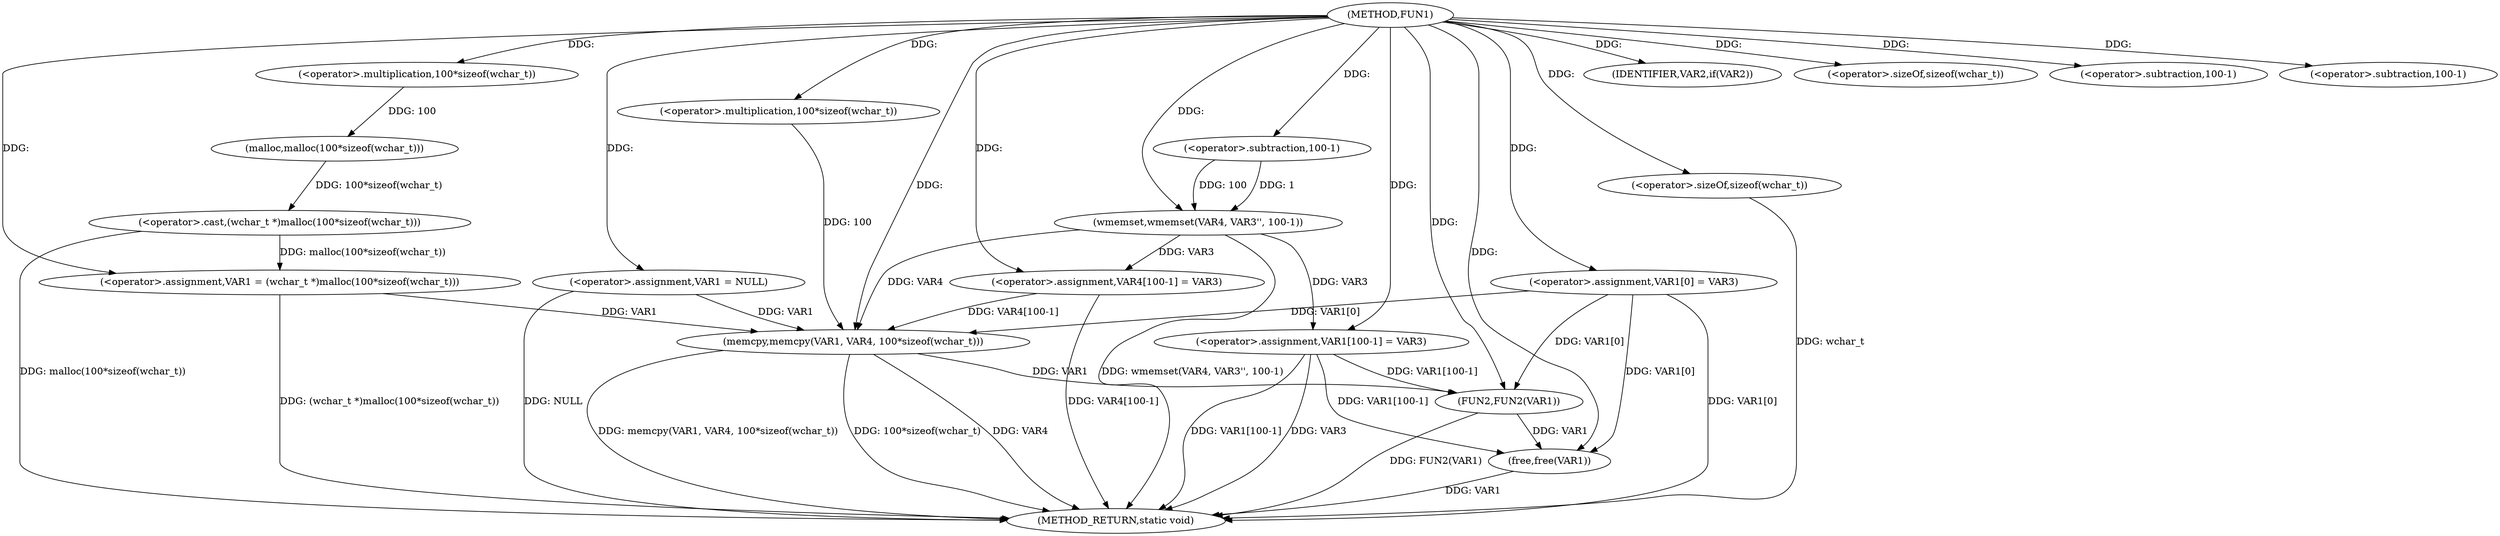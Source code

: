 digraph FUN1 {  
"1000100" [label = "(METHOD,FUN1)" ]
"1000156" [label = "(METHOD_RETURN,static void)" ]
"1000103" [label = "(<operator>.assignment,VAR1 = NULL)" ]
"1000107" [label = "(IDENTIFIER,VAR2,if(VAR2))" ]
"1000109" [label = "(<operator>.assignment,VAR1 = (wchar_t *)malloc(100*sizeof(wchar_t)))" ]
"1000111" [label = "(<operator>.cast,(wchar_t *)malloc(100*sizeof(wchar_t)))" ]
"1000113" [label = "(malloc,malloc(100*sizeof(wchar_t)))" ]
"1000114" [label = "(<operator>.multiplication,100*sizeof(wchar_t))" ]
"1000116" [label = "(<operator>.sizeOf,sizeof(wchar_t))" ]
"1000118" [label = "(<operator>.assignment,VAR1[0] = VAR3)" ]
"1000125" [label = "(wmemset,wmemset(VAR4, VAR3'', 100-1))" ]
"1000128" [label = "(<operator>.subtraction,100-1)" ]
"1000131" [label = "(<operator>.assignment,VAR4[100-1] = VAR3)" ]
"1000134" [label = "(<operator>.subtraction,100-1)" ]
"1000138" [label = "(memcpy,memcpy(VAR1, VAR4, 100*sizeof(wchar_t)))" ]
"1000141" [label = "(<operator>.multiplication,100*sizeof(wchar_t))" ]
"1000143" [label = "(<operator>.sizeOf,sizeof(wchar_t))" ]
"1000145" [label = "(<operator>.assignment,VAR1[100-1] = VAR3)" ]
"1000148" [label = "(<operator>.subtraction,100-1)" ]
"1000152" [label = "(FUN2,FUN2(VAR1))" ]
"1000154" [label = "(free,free(VAR1))" ]
  "1000125" -> "1000156"  [ label = "DDG: wmemset(VAR4, VAR3'', 100-1)"] 
  "1000145" -> "1000156"  [ label = "DDG: VAR3"] 
  "1000103" -> "1000156"  [ label = "DDG: NULL"] 
  "1000111" -> "1000156"  [ label = "DDG: malloc(100*sizeof(wchar_t))"] 
  "1000138" -> "1000156"  [ label = "DDG: memcpy(VAR1, VAR4, 100*sizeof(wchar_t))"] 
  "1000118" -> "1000156"  [ label = "DDG: VAR1[0]"] 
  "1000145" -> "1000156"  [ label = "DDG: VAR1[100-1]"] 
  "1000109" -> "1000156"  [ label = "DDG: (wchar_t *)malloc(100*sizeof(wchar_t))"] 
  "1000131" -> "1000156"  [ label = "DDG: VAR4[100-1]"] 
  "1000138" -> "1000156"  [ label = "DDG: 100*sizeof(wchar_t)"] 
  "1000138" -> "1000156"  [ label = "DDG: VAR4"] 
  "1000152" -> "1000156"  [ label = "DDG: FUN2(VAR1)"] 
  "1000154" -> "1000156"  [ label = "DDG: VAR1"] 
  "1000143" -> "1000156"  [ label = "DDG: wchar_t"] 
  "1000100" -> "1000103"  [ label = "DDG: "] 
  "1000100" -> "1000107"  [ label = "DDG: "] 
  "1000111" -> "1000109"  [ label = "DDG: malloc(100*sizeof(wchar_t))"] 
  "1000100" -> "1000109"  [ label = "DDG: "] 
  "1000113" -> "1000111"  [ label = "DDG: 100*sizeof(wchar_t)"] 
  "1000114" -> "1000113"  [ label = "DDG: 100"] 
  "1000100" -> "1000114"  [ label = "DDG: "] 
  "1000100" -> "1000116"  [ label = "DDG: "] 
  "1000100" -> "1000118"  [ label = "DDG: "] 
  "1000100" -> "1000125"  [ label = "DDG: "] 
  "1000128" -> "1000125"  [ label = "DDG: 100"] 
  "1000128" -> "1000125"  [ label = "DDG: 1"] 
  "1000100" -> "1000128"  [ label = "DDG: "] 
  "1000125" -> "1000131"  [ label = "DDG: VAR3"] 
  "1000100" -> "1000131"  [ label = "DDG: "] 
  "1000100" -> "1000134"  [ label = "DDG: "] 
  "1000103" -> "1000138"  [ label = "DDG: VAR1"] 
  "1000109" -> "1000138"  [ label = "DDG: VAR1"] 
  "1000118" -> "1000138"  [ label = "DDG: VAR1[0]"] 
  "1000100" -> "1000138"  [ label = "DDG: "] 
  "1000125" -> "1000138"  [ label = "DDG: VAR4"] 
  "1000131" -> "1000138"  [ label = "DDG: VAR4[100-1]"] 
  "1000141" -> "1000138"  [ label = "DDG: 100"] 
  "1000100" -> "1000141"  [ label = "DDG: "] 
  "1000100" -> "1000143"  [ label = "DDG: "] 
  "1000100" -> "1000145"  [ label = "DDG: "] 
  "1000125" -> "1000145"  [ label = "DDG: VAR3"] 
  "1000100" -> "1000148"  [ label = "DDG: "] 
  "1000138" -> "1000152"  [ label = "DDG: VAR1"] 
  "1000118" -> "1000152"  [ label = "DDG: VAR1[0]"] 
  "1000145" -> "1000152"  [ label = "DDG: VAR1[100-1]"] 
  "1000100" -> "1000152"  [ label = "DDG: "] 
  "1000152" -> "1000154"  [ label = "DDG: VAR1"] 
  "1000118" -> "1000154"  [ label = "DDG: VAR1[0]"] 
  "1000145" -> "1000154"  [ label = "DDG: VAR1[100-1]"] 
  "1000100" -> "1000154"  [ label = "DDG: "] 
}
